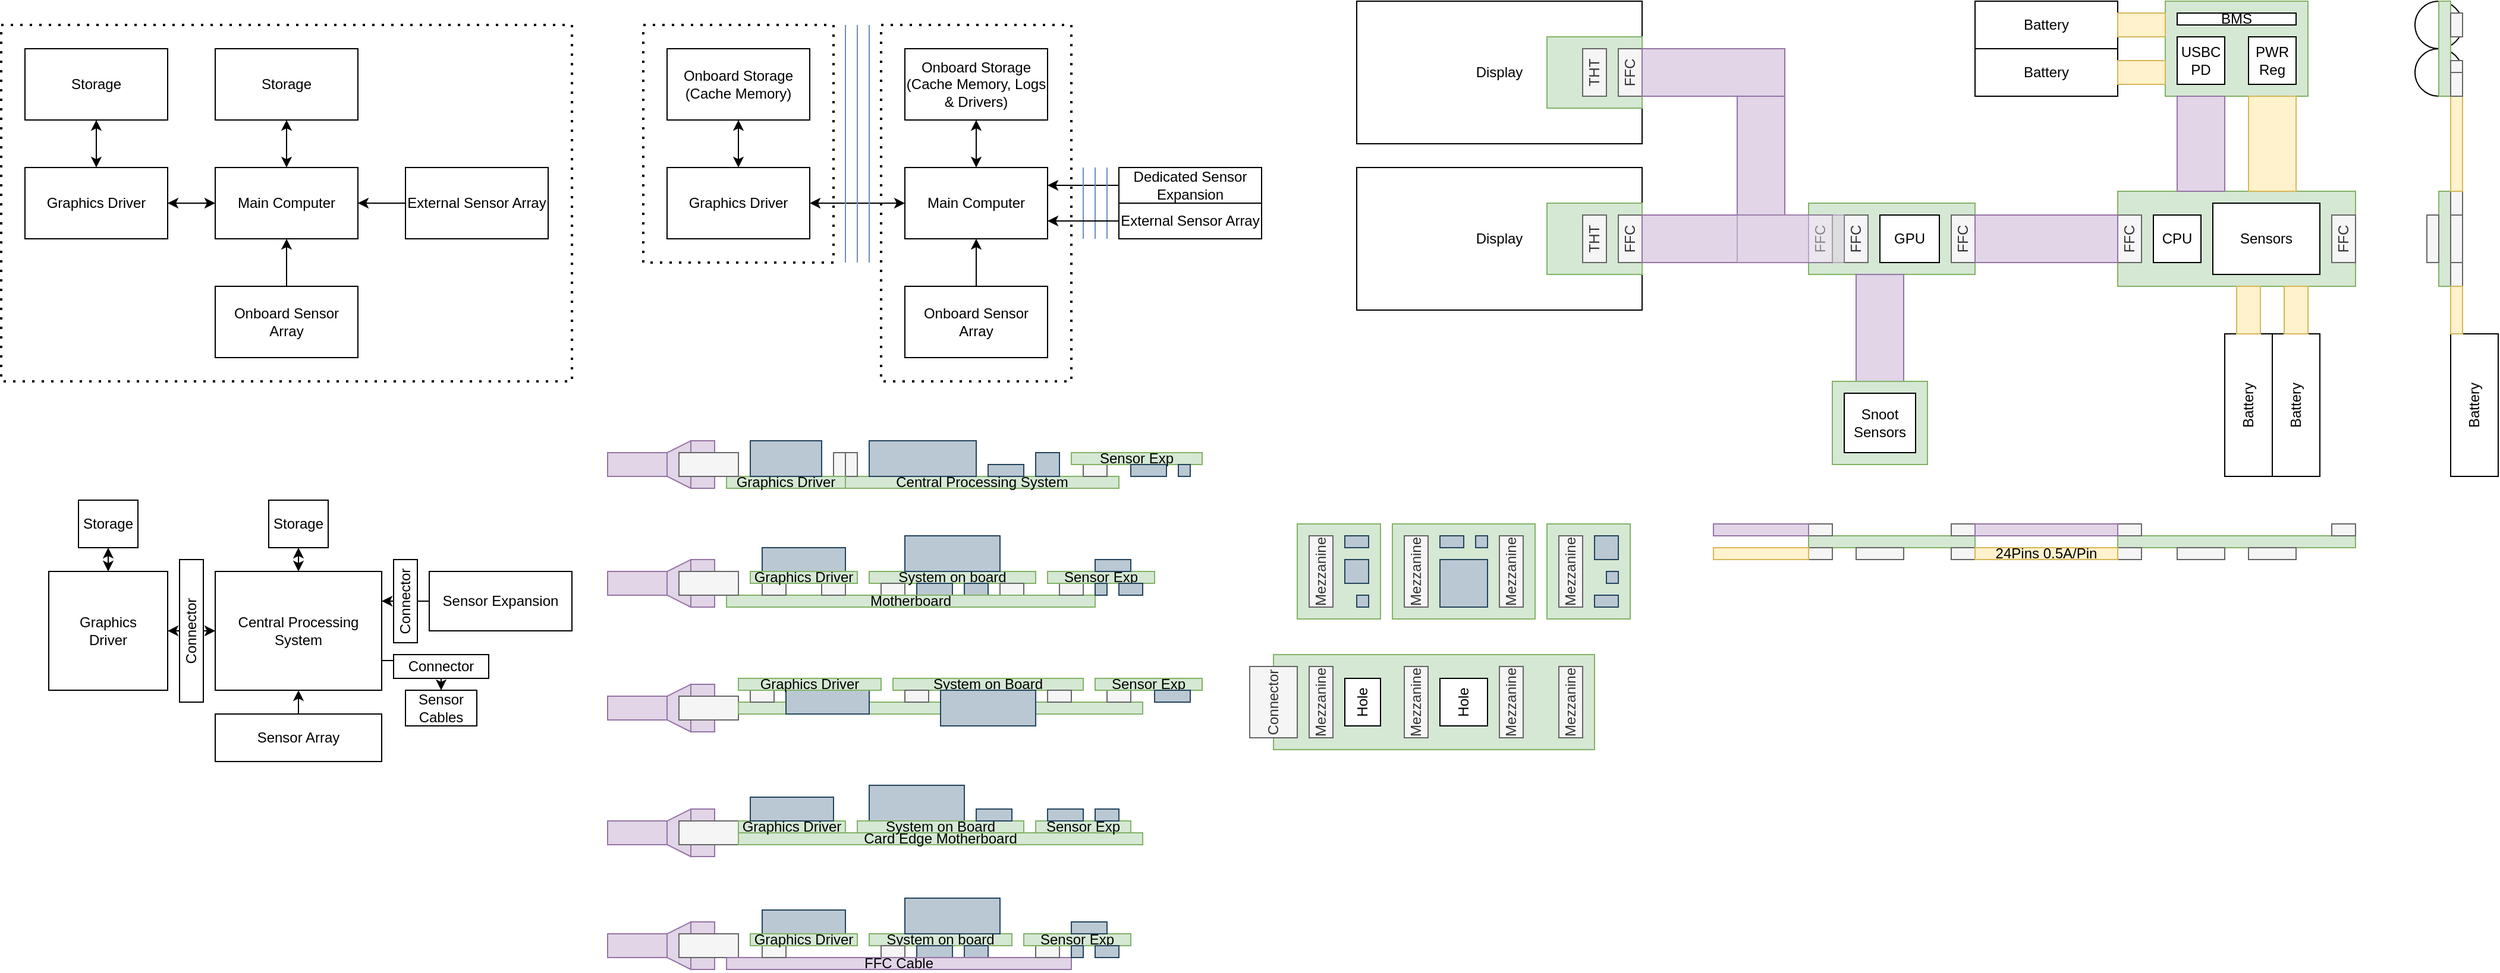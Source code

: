 <mxfile version="24.7.8">
  <diagram name="Page-1" id="peF3032nK81mga2ywofo">
    <mxGraphModel dx="1254" dy="783" grid="1" gridSize="10" guides="1" tooltips="1" connect="1" arrows="1" fold="1" page="1" pageScale="1" pageWidth="1200" pageHeight="1000" math="0" shadow="0">
      <root>
        <mxCell id="0" />
        <mxCell id="1" parent="0" />
        <mxCell id="B1PylD60gi5SQcrSY9pV-52" value="" style="ellipse;whiteSpace=wrap;html=1;aspect=fixed;" vertex="1" parent="1">
          <mxGeometry x="2090" y="80" width="40" height="40" as="geometry" />
        </mxCell>
        <mxCell id="B1PylD60gi5SQcrSY9pV-51" value="" style="ellipse;whiteSpace=wrap;html=1;aspect=fixed;" vertex="1" parent="1">
          <mxGeometry x="2090" y="40" width="40" height="40" as="geometry" />
        </mxCell>
        <mxCell id="nUnHW9gG6CmcvnGGHyd_-79" value="" style="rounded=0;whiteSpace=wrap;html=1;fillColor=#e1d5e7;strokeColor=#9673a6;" parent="1" vertex="1">
          <mxGeometry x="640" y="410" width="20" height="40" as="geometry" />
        </mxCell>
        <mxCell id="nUnHW9gG6CmcvnGGHyd_-6" style="edgeStyle=orthogonalEdgeStyle;rounded=0;orthogonalLoop=1;jettySize=auto;html=1;exitX=0;exitY=0.5;exitDx=0;exitDy=0;entryX=1;entryY=0.5;entryDx=0;entryDy=0;startArrow=classic;startFill=1;" parent="1" source="nUnHW9gG6CmcvnGGHyd_-1" target="nUnHW9gG6CmcvnGGHyd_-2" edge="1">
          <mxGeometry relative="1" as="geometry" />
        </mxCell>
        <mxCell id="nUnHW9gG6CmcvnGGHyd_-7" style="edgeStyle=orthogonalEdgeStyle;rounded=0;orthogonalLoop=1;jettySize=auto;html=1;exitX=0.5;exitY=0;exitDx=0;exitDy=0;entryX=0.5;entryY=1;entryDx=0;entryDy=0;startArrow=classic;startFill=1;" parent="1" source="nUnHW9gG6CmcvnGGHyd_-1" target="nUnHW9gG6CmcvnGGHyd_-5" edge="1">
          <mxGeometry relative="1" as="geometry" />
        </mxCell>
        <mxCell id="nUnHW9gG6CmcvnGGHyd_-1" value="Main Computer" style="rounded=0;whiteSpace=wrap;html=1;" parent="1" vertex="1">
          <mxGeometry x="240" y="180" width="120" height="60" as="geometry" />
        </mxCell>
        <mxCell id="nUnHW9gG6CmcvnGGHyd_-12" style="edgeStyle=orthogonalEdgeStyle;rounded=0;orthogonalLoop=1;jettySize=auto;html=1;exitX=0.5;exitY=0;exitDx=0;exitDy=0;entryX=0.5;entryY=1;entryDx=0;entryDy=0;startArrow=classic;startFill=1;" parent="1" source="nUnHW9gG6CmcvnGGHyd_-2" target="nUnHW9gG6CmcvnGGHyd_-11" edge="1">
          <mxGeometry relative="1" as="geometry" />
        </mxCell>
        <mxCell id="nUnHW9gG6CmcvnGGHyd_-2" value="Graphics Driver" style="rounded=0;whiteSpace=wrap;html=1;" parent="1" vertex="1">
          <mxGeometry x="80" y="180" width="120" height="60" as="geometry" />
        </mxCell>
        <mxCell id="nUnHW9gG6CmcvnGGHyd_-10" style="edgeStyle=orthogonalEdgeStyle;rounded=0;orthogonalLoop=1;jettySize=auto;html=1;exitX=0.5;exitY=0;exitDx=0;exitDy=0;entryX=0.5;entryY=1;entryDx=0;entryDy=0;" parent="1" source="nUnHW9gG6CmcvnGGHyd_-3" target="nUnHW9gG6CmcvnGGHyd_-1" edge="1">
          <mxGeometry relative="1" as="geometry" />
        </mxCell>
        <mxCell id="nUnHW9gG6CmcvnGGHyd_-3" value="Onboard Sensor Array" style="rounded=0;whiteSpace=wrap;html=1;" parent="1" vertex="1">
          <mxGeometry x="240" y="280" width="120" height="60" as="geometry" />
        </mxCell>
        <mxCell id="nUnHW9gG6CmcvnGGHyd_-9" style="edgeStyle=orthogonalEdgeStyle;rounded=0;orthogonalLoop=1;jettySize=auto;html=1;exitX=0;exitY=0.5;exitDx=0;exitDy=0;entryX=1;entryY=0.5;entryDx=0;entryDy=0;" parent="1" source="nUnHW9gG6CmcvnGGHyd_-4" target="nUnHW9gG6CmcvnGGHyd_-1" edge="1">
          <mxGeometry relative="1" as="geometry" />
        </mxCell>
        <mxCell id="nUnHW9gG6CmcvnGGHyd_-4" value="External Sensor Array" style="rounded=0;whiteSpace=wrap;html=1;" parent="1" vertex="1">
          <mxGeometry x="400" y="180" width="120" height="60" as="geometry" />
        </mxCell>
        <mxCell id="nUnHW9gG6CmcvnGGHyd_-5" value="Storage" style="rounded=0;whiteSpace=wrap;html=1;" parent="1" vertex="1">
          <mxGeometry x="240" y="80" width="120" height="60" as="geometry" />
        </mxCell>
        <mxCell id="nUnHW9gG6CmcvnGGHyd_-11" value="Storage" style="rounded=0;whiteSpace=wrap;html=1;" parent="1" vertex="1">
          <mxGeometry x="80" y="80" width="120" height="60" as="geometry" />
        </mxCell>
        <mxCell id="nUnHW9gG6CmcvnGGHyd_-14" value="" style="endArrow=none;dashed=1;html=1;dashPattern=1 3;strokeWidth=2;rounded=0;" parent="1" edge="1">
          <mxGeometry width="50" height="50" relative="1" as="geometry">
            <mxPoint x="60" y="60" as="sourcePoint" />
            <mxPoint x="60" y="60" as="targetPoint" />
            <Array as="points">
              <mxPoint x="540" y="60" />
              <mxPoint x="540" y="360" />
              <mxPoint x="60" y="360" />
            </Array>
          </mxGeometry>
        </mxCell>
        <mxCell id="nUnHW9gG6CmcvnGGHyd_-15" style="edgeStyle=orthogonalEdgeStyle;rounded=0;orthogonalLoop=1;jettySize=auto;html=1;exitX=0;exitY=0.5;exitDx=0;exitDy=0;entryX=1;entryY=0.5;entryDx=0;entryDy=0;startArrow=classic;startFill=1;" parent="1" source="nUnHW9gG6CmcvnGGHyd_-17" target="nUnHW9gG6CmcvnGGHyd_-19" edge="1">
          <mxGeometry relative="1" as="geometry" />
        </mxCell>
        <mxCell id="nUnHW9gG6CmcvnGGHyd_-16" style="edgeStyle=orthogonalEdgeStyle;rounded=0;orthogonalLoop=1;jettySize=auto;html=1;exitX=0.5;exitY=0;exitDx=0;exitDy=0;entryX=0.5;entryY=1;entryDx=0;entryDy=0;startArrow=classic;startFill=1;" parent="1" source="nUnHW9gG6CmcvnGGHyd_-17" target="nUnHW9gG6CmcvnGGHyd_-24" edge="1">
          <mxGeometry relative="1" as="geometry" />
        </mxCell>
        <mxCell id="nUnHW9gG6CmcvnGGHyd_-17" value="Main Computer" style="rounded=0;whiteSpace=wrap;html=1;" parent="1" vertex="1">
          <mxGeometry x="820" y="180" width="120" height="60" as="geometry" />
        </mxCell>
        <mxCell id="nUnHW9gG6CmcvnGGHyd_-18" style="edgeStyle=orthogonalEdgeStyle;rounded=0;orthogonalLoop=1;jettySize=auto;html=1;exitX=0.5;exitY=0;exitDx=0;exitDy=0;entryX=0.5;entryY=1;entryDx=0;entryDy=0;startArrow=classic;startFill=1;" parent="1" source="nUnHW9gG6CmcvnGGHyd_-19" target="nUnHW9gG6CmcvnGGHyd_-25" edge="1">
          <mxGeometry relative="1" as="geometry" />
        </mxCell>
        <mxCell id="nUnHW9gG6CmcvnGGHyd_-19" value="Graphics Driver" style="rounded=0;whiteSpace=wrap;html=1;" parent="1" vertex="1">
          <mxGeometry x="620" y="180" width="120" height="60" as="geometry" />
        </mxCell>
        <mxCell id="nUnHW9gG6CmcvnGGHyd_-20" style="edgeStyle=orthogonalEdgeStyle;rounded=0;orthogonalLoop=1;jettySize=auto;html=1;exitX=0.5;exitY=0;exitDx=0;exitDy=0;entryX=0.5;entryY=1;entryDx=0;entryDy=0;" parent="1" source="nUnHW9gG6CmcvnGGHyd_-21" target="nUnHW9gG6CmcvnGGHyd_-17" edge="1">
          <mxGeometry relative="1" as="geometry" />
        </mxCell>
        <mxCell id="nUnHW9gG6CmcvnGGHyd_-21" value="Onboard Sensor Array" style="rounded=0;whiteSpace=wrap;html=1;" parent="1" vertex="1">
          <mxGeometry x="820" y="280" width="120" height="60" as="geometry" />
        </mxCell>
        <mxCell id="nUnHW9gG6CmcvnGGHyd_-22" style="edgeStyle=orthogonalEdgeStyle;rounded=0;orthogonalLoop=1;jettySize=auto;html=1;exitX=0;exitY=0.5;exitDx=0;exitDy=0;entryX=1;entryY=0.25;entryDx=0;entryDy=0;" parent="1" source="nUnHW9gG6CmcvnGGHyd_-23" target="nUnHW9gG6CmcvnGGHyd_-17" edge="1">
          <mxGeometry relative="1" as="geometry" />
        </mxCell>
        <mxCell id="nUnHW9gG6CmcvnGGHyd_-23" value="Dedicated Sensor Expansion" style="rounded=0;whiteSpace=wrap;html=1;" parent="1" vertex="1">
          <mxGeometry x="1000" y="180" width="120" height="30" as="geometry" />
        </mxCell>
        <mxCell id="nUnHW9gG6CmcvnGGHyd_-24" value="Onboard Storage&lt;div&gt;(Cache Memory, Logs &amp;amp; Drivers)&lt;/div&gt;" style="rounded=0;whiteSpace=wrap;html=1;" parent="1" vertex="1">
          <mxGeometry x="820" y="80" width="120" height="60" as="geometry" />
        </mxCell>
        <mxCell id="nUnHW9gG6CmcvnGGHyd_-25" value="Onboard Storage&lt;div&gt;(Cache Memory)&lt;/div&gt;" style="rounded=0;whiteSpace=wrap;html=1;" parent="1" vertex="1">
          <mxGeometry x="620" y="80" width="120" height="60" as="geometry" />
        </mxCell>
        <mxCell id="nUnHW9gG6CmcvnGGHyd_-27" value="" style="endArrow=none;dashed=1;html=1;dashPattern=1 3;strokeWidth=2;rounded=0;" parent="1" edge="1">
          <mxGeometry width="50" height="50" relative="1" as="geometry">
            <mxPoint x="600" y="60" as="sourcePoint" />
            <mxPoint x="600" y="60" as="targetPoint" />
            <Array as="points">
              <mxPoint x="760" y="60" />
              <mxPoint x="760" y="260" />
              <mxPoint x="600" y="260" />
            </Array>
          </mxGeometry>
        </mxCell>
        <mxCell id="nUnHW9gG6CmcvnGGHyd_-28" value="" style="endArrow=none;dashed=1;html=1;dashPattern=1 3;strokeWidth=2;rounded=0;" parent="1" edge="1">
          <mxGeometry width="50" height="50" relative="1" as="geometry">
            <mxPoint x="800" y="60" as="sourcePoint" />
            <mxPoint x="800" y="60" as="targetPoint" />
            <Array as="points">
              <mxPoint x="960" y="60" />
              <mxPoint x="960" y="360" />
              <mxPoint x="800" y="360" />
            </Array>
          </mxGeometry>
        </mxCell>
        <mxCell id="nUnHW9gG6CmcvnGGHyd_-30" value="" style="endArrow=none;html=1;rounded=0;fillColor=#dae8fc;strokeColor=#6c8ebf;" parent="1" edge="1">
          <mxGeometry width="50" height="50" relative="1" as="geometry">
            <mxPoint x="770" y="260" as="sourcePoint" />
            <mxPoint x="770" y="60" as="targetPoint" />
          </mxGeometry>
        </mxCell>
        <mxCell id="nUnHW9gG6CmcvnGGHyd_-31" value="" style="endArrow=none;html=1;rounded=0;fillColor=#dae8fc;strokeColor=#6c8ebf;" parent="1" edge="1">
          <mxGeometry width="50" height="50" relative="1" as="geometry">
            <mxPoint x="790" y="260" as="sourcePoint" />
            <mxPoint x="790" y="60" as="targetPoint" />
          </mxGeometry>
        </mxCell>
        <mxCell id="nUnHW9gG6CmcvnGGHyd_-32" value="" style="endArrow=none;html=1;rounded=0;fillColor=#dae8fc;strokeColor=#6c8ebf;" parent="1" edge="1">
          <mxGeometry width="50" height="50" relative="1" as="geometry">
            <mxPoint x="780" y="260" as="sourcePoint" />
            <mxPoint x="780" y="60" as="targetPoint" />
          </mxGeometry>
        </mxCell>
        <mxCell id="nUnHW9gG6CmcvnGGHyd_-34" value="" style="endArrow=none;html=1;rounded=0;fillColor=#dae8fc;strokeColor=#6c8ebf;" parent="1" edge="1">
          <mxGeometry width="50" height="50" relative="1" as="geometry">
            <mxPoint x="970" y="240" as="sourcePoint" />
            <mxPoint x="970" y="180" as="targetPoint" />
          </mxGeometry>
        </mxCell>
        <mxCell id="nUnHW9gG6CmcvnGGHyd_-35" value="" style="endArrow=none;html=1;rounded=0;fillColor=#dae8fc;strokeColor=#6c8ebf;" parent="1" edge="1">
          <mxGeometry width="50" height="50" relative="1" as="geometry">
            <mxPoint x="990" y="240" as="sourcePoint" />
            <mxPoint x="990" y="180" as="targetPoint" />
          </mxGeometry>
        </mxCell>
        <mxCell id="nUnHW9gG6CmcvnGGHyd_-36" value="" style="endArrow=none;html=1;rounded=0;fillColor=#dae8fc;strokeColor=#6c8ebf;" parent="1" edge="1">
          <mxGeometry width="50" height="50" relative="1" as="geometry">
            <mxPoint x="980" y="240" as="sourcePoint" />
            <mxPoint x="980" y="180" as="targetPoint" />
          </mxGeometry>
        </mxCell>
        <mxCell id="nUnHW9gG6CmcvnGGHyd_-41" style="edgeStyle=orthogonalEdgeStyle;rounded=0;orthogonalLoop=1;jettySize=auto;html=1;exitX=0;exitY=0.5;exitDx=0;exitDy=0;entryX=1;entryY=0.75;entryDx=0;entryDy=0;" parent="1" source="nUnHW9gG6CmcvnGGHyd_-40" target="nUnHW9gG6CmcvnGGHyd_-17" edge="1">
          <mxGeometry relative="1" as="geometry" />
        </mxCell>
        <mxCell id="nUnHW9gG6CmcvnGGHyd_-40" value="External Sensor Array" style="rounded=0;whiteSpace=wrap;html=1;" parent="1" vertex="1">
          <mxGeometry x="1000" y="210" width="120" height="30" as="geometry" />
        </mxCell>
        <mxCell id="nUnHW9gG6CmcvnGGHyd_-44" style="edgeStyle=orthogonalEdgeStyle;rounded=0;orthogonalLoop=1;jettySize=auto;html=1;exitX=0;exitY=0.5;exitDx=0;exitDy=0;entryX=1;entryY=0.5;entryDx=0;entryDy=0;startArrow=classic;startFill=1;" parent="1" source="nUnHW9gG6CmcvnGGHyd_-42" target="nUnHW9gG6CmcvnGGHyd_-43" edge="1">
          <mxGeometry relative="1" as="geometry" />
        </mxCell>
        <mxCell id="nUnHW9gG6CmcvnGGHyd_-48" style="edgeStyle=orthogonalEdgeStyle;rounded=0;orthogonalLoop=1;jettySize=auto;html=1;exitX=0.5;exitY=0;exitDx=0;exitDy=0;entryX=0.5;entryY=1;entryDx=0;entryDy=0;startArrow=classic;startFill=1;" parent="1" source="nUnHW9gG6CmcvnGGHyd_-42" target="nUnHW9gG6CmcvnGGHyd_-46" edge="1">
          <mxGeometry relative="1" as="geometry" />
        </mxCell>
        <mxCell id="nUnHW9gG6CmcvnGGHyd_-59" style="edgeStyle=orthogonalEdgeStyle;rounded=0;orthogonalLoop=1;jettySize=auto;html=1;exitX=1;exitY=0.75;exitDx=0;exitDy=0;entryX=0.5;entryY=0;entryDx=0;entryDy=0;" parent="1" source="nUnHW9gG6CmcvnGGHyd_-42" target="nUnHW9gG6CmcvnGGHyd_-60" edge="1">
          <mxGeometry relative="1" as="geometry">
            <mxPoint x="540" y="610" as="targetPoint" />
          </mxGeometry>
        </mxCell>
        <mxCell id="nUnHW9gG6CmcvnGGHyd_-42" value="Central Processing&lt;div&gt;System&lt;/div&gt;" style="rounded=0;whiteSpace=wrap;html=1;" parent="1" vertex="1">
          <mxGeometry x="240" y="520" width="140" height="100" as="geometry" />
        </mxCell>
        <mxCell id="nUnHW9gG6CmcvnGGHyd_-47" style="edgeStyle=orthogonalEdgeStyle;rounded=0;orthogonalLoop=1;jettySize=auto;html=1;exitX=0.5;exitY=0;exitDx=0;exitDy=0;entryX=0.5;entryY=1;entryDx=0;entryDy=0;startArrow=classic;startFill=1;" parent="1" source="nUnHW9gG6CmcvnGGHyd_-43" target="nUnHW9gG6CmcvnGGHyd_-45" edge="1">
          <mxGeometry relative="1" as="geometry" />
        </mxCell>
        <mxCell id="nUnHW9gG6CmcvnGGHyd_-43" value="Graphics&lt;div&gt;Driver&lt;/div&gt;" style="rounded=0;whiteSpace=wrap;html=1;" parent="1" vertex="1">
          <mxGeometry x="100" y="520" width="100" height="100" as="geometry" />
        </mxCell>
        <mxCell id="nUnHW9gG6CmcvnGGHyd_-45" value="Storage" style="rounded=0;whiteSpace=wrap;html=1;" parent="1" vertex="1">
          <mxGeometry x="125" y="460" width="50" height="40" as="geometry" />
        </mxCell>
        <mxCell id="nUnHW9gG6CmcvnGGHyd_-46" value="Storage" style="rounded=0;whiteSpace=wrap;html=1;" parent="1" vertex="1">
          <mxGeometry x="285" y="460" width="50" height="40" as="geometry" />
        </mxCell>
        <mxCell id="nUnHW9gG6CmcvnGGHyd_-52" style="edgeStyle=orthogonalEdgeStyle;rounded=0;orthogonalLoop=1;jettySize=auto;html=1;exitX=0.5;exitY=0;exitDx=0;exitDy=0;entryX=0.5;entryY=1;entryDx=0;entryDy=0;" parent="1" source="nUnHW9gG6CmcvnGGHyd_-49" target="nUnHW9gG6CmcvnGGHyd_-42" edge="1">
          <mxGeometry relative="1" as="geometry" />
        </mxCell>
        <mxCell id="nUnHW9gG6CmcvnGGHyd_-49" value="Sensor Array" style="rounded=0;whiteSpace=wrap;html=1;" parent="1" vertex="1">
          <mxGeometry x="240" y="640" width="140" height="40" as="geometry" />
        </mxCell>
        <mxCell id="nUnHW9gG6CmcvnGGHyd_-53" value="Connector" style="rounded=0;whiteSpace=wrap;html=1;horizontal=0;" parent="1" vertex="1">
          <mxGeometry x="210" y="510" width="20" height="120" as="geometry" />
        </mxCell>
        <mxCell id="nUnHW9gG6CmcvnGGHyd_-56" style="edgeStyle=orthogonalEdgeStyle;rounded=0;orthogonalLoop=1;jettySize=auto;html=1;exitX=0;exitY=0.5;exitDx=0;exitDy=0;entryX=1;entryY=0.25;entryDx=0;entryDy=0;" parent="1" source="nUnHW9gG6CmcvnGGHyd_-55" target="nUnHW9gG6CmcvnGGHyd_-42" edge="1">
          <mxGeometry relative="1" as="geometry" />
        </mxCell>
        <mxCell id="nUnHW9gG6CmcvnGGHyd_-55" value="Sensor Expansion" style="rounded=0;whiteSpace=wrap;html=1;" parent="1" vertex="1">
          <mxGeometry x="420" y="520" width="120" height="50" as="geometry" />
        </mxCell>
        <mxCell id="nUnHW9gG6CmcvnGGHyd_-54" value="Connector" style="rounded=0;whiteSpace=wrap;html=1;horizontal=0;" parent="1" vertex="1">
          <mxGeometry x="390" y="510" width="20" height="70" as="geometry" />
        </mxCell>
        <mxCell id="nUnHW9gG6CmcvnGGHyd_-58" value="Connector" style="rounded=0;whiteSpace=wrap;html=1;" parent="1" vertex="1">
          <mxGeometry x="390" y="590" width="80" height="20" as="geometry" />
        </mxCell>
        <mxCell id="nUnHW9gG6CmcvnGGHyd_-60" value="Sensor&lt;div&gt;Cables&lt;/div&gt;" style="rounded=0;whiteSpace=wrap;html=1;" parent="1" vertex="1">
          <mxGeometry x="400" y="620" width="60" height="30" as="geometry" />
        </mxCell>
        <mxCell id="nUnHW9gG6CmcvnGGHyd_-63" value="Central Processing System" style="rounded=0;whiteSpace=wrap;html=1;fillColor=#d5e8d4;strokeColor=#82b366;" parent="1" vertex="1">
          <mxGeometry x="770" y="440" width="230" height="10" as="geometry" />
        </mxCell>
        <mxCell id="nUnHW9gG6CmcvnGGHyd_-64" value="" style="rounded=0;whiteSpace=wrap;html=1;fillColor=#bac8d3;strokeColor=#23445d;" parent="1" vertex="1">
          <mxGeometry x="790" y="410" width="90" height="30" as="geometry" />
        </mxCell>
        <mxCell id="nUnHW9gG6CmcvnGGHyd_-68" value="" style="rounded=0;whiteSpace=wrap;html=1;fillColor=#f5f5f5;fontColor=#333333;strokeColor=#666666;" parent="1" vertex="1">
          <mxGeometry x="770" y="420" width="10" height="20" as="geometry" />
        </mxCell>
        <mxCell id="nUnHW9gG6CmcvnGGHyd_-69" value="" style="rounded=0;whiteSpace=wrap;html=1;fillColor=#f5f5f5;fontColor=#333333;strokeColor=#666666;" parent="1" vertex="1">
          <mxGeometry x="970" y="430" width="20" height="10" as="geometry" />
        </mxCell>
        <mxCell id="nUnHW9gG6CmcvnGGHyd_-70" value="Sensor Exp" style="rounded=0;whiteSpace=wrap;html=1;fillColor=#d5e8d4;strokeColor=#82b366;" parent="1" vertex="1">
          <mxGeometry x="960" y="420" width="110" height="10" as="geometry" />
        </mxCell>
        <mxCell id="nUnHW9gG6CmcvnGGHyd_-71" value="" style="rounded=0;whiteSpace=wrap;html=1;fillColor=#bac8d3;strokeColor=#23445d;" parent="1" vertex="1">
          <mxGeometry x="1010" y="430" width="30" height="10" as="geometry" />
        </mxCell>
        <mxCell id="nUnHW9gG6CmcvnGGHyd_-72" value="" style="rounded=0;whiteSpace=wrap;html=1;fillColor=#bac8d3;strokeColor=#23445d;" parent="1" vertex="1">
          <mxGeometry x="1050" y="430" width="10" height="10" as="geometry" />
        </mxCell>
        <mxCell id="nUnHW9gG6CmcvnGGHyd_-73" value="" style="rounded=0;whiteSpace=wrap;html=1;fillColor=#bac8d3;strokeColor=#23445d;" parent="1" vertex="1">
          <mxGeometry x="890" y="430" width="30" height="10" as="geometry" />
        </mxCell>
        <mxCell id="nUnHW9gG6CmcvnGGHyd_-74" value="" style="rounded=0;whiteSpace=wrap;html=1;fillColor=#bac8d3;strokeColor=#23445d;" parent="1" vertex="1">
          <mxGeometry x="930" y="420" width="20" height="20" as="geometry" />
        </mxCell>
        <mxCell id="nUnHW9gG6CmcvnGGHyd_-75" value="" style="rounded=0;whiteSpace=wrap;html=1;fillColor=#f5f5f5;fontColor=#333333;strokeColor=#666666;" parent="1" vertex="1">
          <mxGeometry x="760" y="420" width="10" height="20" as="geometry" />
        </mxCell>
        <mxCell id="nUnHW9gG6CmcvnGGHyd_-76" value="Graphics Driver" style="rounded=0;whiteSpace=wrap;html=1;fillColor=#d5e8d4;strokeColor=#82b366;" parent="1" vertex="1">
          <mxGeometry x="670" y="440" width="100" height="10" as="geometry" />
        </mxCell>
        <mxCell id="nUnHW9gG6CmcvnGGHyd_-77" value="" style="rounded=0;whiteSpace=wrap;html=1;fillColor=#bac8d3;strokeColor=#23445d;" parent="1" vertex="1">
          <mxGeometry x="690" y="410" width="60" height="30" as="geometry" />
        </mxCell>
        <mxCell id="nUnHW9gG6CmcvnGGHyd_-80" value="" style="shape=trapezoid;perimeter=trapezoidPerimeter;whiteSpace=wrap;html=1;fixedSize=1;direction=north;size=10;fillColor=#e1d5e7;strokeColor=#9673a6;" parent="1" vertex="1">
          <mxGeometry x="620" y="410" width="20" height="40" as="geometry" />
        </mxCell>
        <mxCell id="nUnHW9gG6CmcvnGGHyd_-78" value="" style="rounded=0;whiteSpace=wrap;html=1;fillColor=#f5f5f5;fontColor=#333333;strokeColor=#666666;" parent="1" vertex="1">
          <mxGeometry x="630" y="420" width="50" height="20" as="geometry" />
        </mxCell>
        <mxCell id="nUnHW9gG6CmcvnGGHyd_-82" value="" style="rounded=0;whiteSpace=wrap;html=1;fillColor=#e1d5e7;strokeColor=#9673a6;" parent="1" vertex="1">
          <mxGeometry x="570" y="420" width="50" height="20" as="geometry" />
        </mxCell>
        <mxCell id="nUnHW9gG6CmcvnGGHyd_-83" value="System on board" style="rounded=0;whiteSpace=wrap;html=1;fillColor=#d5e8d4;strokeColor=#82b366;" parent="1" vertex="1">
          <mxGeometry x="790" y="520" width="140" height="10" as="geometry" />
        </mxCell>
        <mxCell id="nUnHW9gG6CmcvnGGHyd_-86" value="" style="rounded=0;whiteSpace=wrap;html=1;fillColor=#f5f5f5;fontColor=#333333;strokeColor=#666666;" parent="1" vertex="1">
          <mxGeometry x="800" y="530" width="20" height="10" as="geometry" />
        </mxCell>
        <mxCell id="nUnHW9gG6CmcvnGGHyd_-87" value="" style="rounded=0;whiteSpace=wrap;html=1;fillColor=#f5f5f5;fontColor=#333333;strokeColor=#666666;" parent="1" vertex="1">
          <mxGeometry x="900" y="530" width="20" height="10" as="geometry" />
        </mxCell>
        <mxCell id="nUnHW9gG6CmcvnGGHyd_-89" value="" style="rounded=0;whiteSpace=wrap;html=1;fillColor=#bac8d3;strokeColor=#23445d;" parent="1" vertex="1">
          <mxGeometry x="830" y="530" width="30" height="10" as="geometry" />
        </mxCell>
        <mxCell id="nUnHW9gG6CmcvnGGHyd_-90" value="" style="rounded=0;whiteSpace=wrap;html=1;fillColor=#bac8d3;strokeColor=#23445d;" parent="1" vertex="1">
          <mxGeometry x="870" y="530" width="20" height="10" as="geometry" />
        </mxCell>
        <mxCell id="nUnHW9gG6CmcvnGGHyd_-91" value="Motherboard" style="rounded=0;whiteSpace=wrap;html=1;fillColor=#d5e8d4;strokeColor=#82b366;" parent="1" vertex="1">
          <mxGeometry x="670" y="540" width="310" height="10" as="geometry" />
        </mxCell>
        <mxCell id="nUnHW9gG6CmcvnGGHyd_-92" value="" style="rounded=0;whiteSpace=wrap;html=1;fillColor=#f5f5f5;fontColor=#333333;strokeColor=#666666;" parent="1" vertex="1">
          <mxGeometry x="950" y="530" width="20" height="10" as="geometry" />
        </mxCell>
        <mxCell id="nUnHW9gG6CmcvnGGHyd_-93" value="Sensor Exp" style="rounded=0;whiteSpace=wrap;html=1;fillColor=#d5e8d4;strokeColor=#82b366;" parent="1" vertex="1">
          <mxGeometry x="940" y="520" width="90" height="10" as="geometry" />
        </mxCell>
        <mxCell id="nUnHW9gG6CmcvnGGHyd_-94" value="" style="rounded=0;whiteSpace=wrap;html=1;fillColor=#bac8d3;strokeColor=#23445d;" parent="1" vertex="1">
          <mxGeometry x="1000" y="530" width="20" height="10" as="geometry" />
        </mxCell>
        <mxCell id="nUnHW9gG6CmcvnGGHyd_-95" value="" style="rounded=0;whiteSpace=wrap;html=1;fillColor=#bac8d3;strokeColor=#23445d;" parent="1" vertex="1">
          <mxGeometry x="980" y="510" width="30" height="10" as="geometry" />
        </mxCell>
        <mxCell id="nUnHW9gG6CmcvnGGHyd_-97" value="" style="rounded=0;whiteSpace=wrap;html=1;fillColor=#bac8d3;strokeColor=#23445d;" parent="1" vertex="1">
          <mxGeometry x="980" y="530" width="10" height="10" as="geometry" />
        </mxCell>
        <mxCell id="nUnHW9gG6CmcvnGGHyd_-98" value="" style="rounded=0;whiteSpace=wrap;html=1;fillColor=#e1d5e7;strokeColor=#9673a6;" parent="1" vertex="1">
          <mxGeometry x="640" y="510" width="20" height="40" as="geometry" />
        </mxCell>
        <mxCell id="nUnHW9gG6CmcvnGGHyd_-99" value="" style="shape=trapezoid;perimeter=trapezoidPerimeter;whiteSpace=wrap;html=1;fixedSize=1;direction=north;size=10;fillColor=#e1d5e7;strokeColor=#9673a6;" parent="1" vertex="1">
          <mxGeometry x="620" y="510" width="20" height="40" as="geometry" />
        </mxCell>
        <mxCell id="nUnHW9gG6CmcvnGGHyd_-100" value="" style="rounded=0;whiteSpace=wrap;html=1;fillColor=#f5f5f5;fontColor=#333333;strokeColor=#666666;" parent="1" vertex="1">
          <mxGeometry x="630" y="520" width="50" height="20" as="geometry" />
        </mxCell>
        <mxCell id="nUnHW9gG6CmcvnGGHyd_-101" value="" style="rounded=0;whiteSpace=wrap;html=1;fillColor=#e1d5e7;strokeColor=#9673a6;" parent="1" vertex="1">
          <mxGeometry x="570" y="520" width="50" height="20" as="geometry" />
        </mxCell>
        <mxCell id="nUnHW9gG6CmcvnGGHyd_-102" value="" style="rounded=0;whiteSpace=wrap;html=1;fillColor=#bac8d3;strokeColor=#23445d;" parent="1" vertex="1">
          <mxGeometry x="700" y="500" width="70" height="20" as="geometry" />
        </mxCell>
        <mxCell id="nUnHW9gG6CmcvnGGHyd_-103" value="" style="rounded=0;whiteSpace=wrap;html=1;fillColor=#f5f5f5;fontColor=#333333;strokeColor=#666666;" parent="1" vertex="1">
          <mxGeometry x="750" y="530" width="20" height="10" as="geometry" />
        </mxCell>
        <mxCell id="nUnHW9gG6CmcvnGGHyd_-104" value="" style="rounded=0;whiteSpace=wrap;html=1;fillColor=#f5f5f5;fontColor=#333333;strokeColor=#666666;" parent="1" vertex="1">
          <mxGeometry x="700" y="530" width="20" height="10" as="geometry" />
        </mxCell>
        <mxCell id="nUnHW9gG6CmcvnGGHyd_-105" value="Graphics Driver" style="rounded=0;whiteSpace=wrap;html=1;fillColor=#d5e8d4;strokeColor=#82b366;" parent="1" vertex="1">
          <mxGeometry x="690" y="520" width="90" height="10" as="geometry" />
        </mxCell>
        <mxCell id="nUnHW9gG6CmcvnGGHyd_-106" value="" style="rounded=0;whiteSpace=wrap;html=1;fillColor=#e1d5e7;strokeColor=#9673a6;" parent="1" vertex="1">
          <mxGeometry x="640" y="615" width="20" height="40" as="geometry" />
        </mxCell>
        <mxCell id="nUnHW9gG6CmcvnGGHyd_-107" value="" style="shape=trapezoid;perimeter=trapezoidPerimeter;whiteSpace=wrap;html=1;fixedSize=1;direction=north;size=10;fillColor=#e1d5e7;strokeColor=#9673a6;" parent="1" vertex="1">
          <mxGeometry x="620" y="615" width="20" height="40" as="geometry" />
        </mxCell>
        <mxCell id="nUnHW9gG6CmcvnGGHyd_-108" value="" style="rounded=0;whiteSpace=wrap;html=1;fillColor=#f5f5f5;fontColor=#333333;strokeColor=#666666;" parent="1" vertex="1">
          <mxGeometry x="630" y="625" width="50" height="20" as="geometry" />
        </mxCell>
        <mxCell id="nUnHW9gG6CmcvnGGHyd_-109" value="" style="rounded=0;whiteSpace=wrap;html=1;fillColor=#e1d5e7;strokeColor=#9673a6;" parent="1" vertex="1">
          <mxGeometry x="570" y="625" width="50" height="20" as="geometry" />
        </mxCell>
        <mxCell id="nUnHW9gG6CmcvnGGHyd_-110" value="" style="rounded=0;whiteSpace=wrap;html=1;fillColor=#d5e8d4;strokeColor=#82b366;" parent="1" vertex="1">
          <mxGeometry x="680" y="630" width="340" height="10" as="geometry" />
        </mxCell>
        <mxCell id="nUnHW9gG6CmcvnGGHyd_-111" value="System on Board" style="rounded=0;whiteSpace=wrap;html=1;fillColor=#d5e8d4;strokeColor=#82b366;" parent="1" vertex="1">
          <mxGeometry x="810" y="610" width="160" height="10" as="geometry" />
        </mxCell>
        <mxCell id="nUnHW9gG6CmcvnGGHyd_-112" value="" style="rounded=0;whiteSpace=wrap;html=1;fillColor=#f5f5f5;fontColor=#333333;strokeColor=#666666;" parent="1" vertex="1">
          <mxGeometry x="940" y="620" width="20" height="10" as="geometry" />
        </mxCell>
        <mxCell id="nUnHW9gG6CmcvnGGHyd_-113" value="" style="rounded=0;whiteSpace=wrap;html=1;fillColor=#f5f5f5;fontColor=#333333;strokeColor=#666666;" parent="1" vertex="1">
          <mxGeometry x="820" y="620" width="20" height="10" as="geometry" />
        </mxCell>
        <mxCell id="nUnHW9gG6CmcvnGGHyd_-114" value="" style="rounded=0;whiteSpace=wrap;html=1;fillColor=#bac8d3;strokeColor=#23445d;" parent="1" vertex="1">
          <mxGeometry x="850" y="620" width="80" height="30" as="geometry" />
        </mxCell>
        <mxCell id="nUnHW9gG6CmcvnGGHyd_-118" value="" style="rounded=0;whiteSpace=wrap;html=1;fillColor=#bac8d3;strokeColor=#23445d;" parent="1" vertex="1">
          <mxGeometry x="720" y="620" width="70" height="20" as="geometry" />
        </mxCell>
        <mxCell id="nUnHW9gG6CmcvnGGHyd_-119" value="" style="rounded=0;whiteSpace=wrap;html=1;fillColor=#f5f5f5;fontColor=#333333;strokeColor=#666666;" parent="1" vertex="1">
          <mxGeometry x="690" y="620" width="20" height="10" as="geometry" />
        </mxCell>
        <mxCell id="nUnHW9gG6CmcvnGGHyd_-120" value="Graphics Driver" style="rounded=0;whiteSpace=wrap;html=1;fillColor=#d5e8d4;strokeColor=#82b366;" parent="1" vertex="1">
          <mxGeometry x="680" y="610" width="120" height="10" as="geometry" />
        </mxCell>
        <mxCell id="nUnHW9gG6CmcvnGGHyd_-122" value="" style="rounded=0;whiteSpace=wrap;html=1;fillColor=#f5f5f5;fontColor=#333333;strokeColor=#666666;" parent="1" vertex="1">
          <mxGeometry x="990" y="620" width="20" height="10" as="geometry" />
        </mxCell>
        <mxCell id="nUnHW9gG6CmcvnGGHyd_-123" value="Sensor Exp" style="rounded=0;whiteSpace=wrap;html=1;fillColor=#d5e8d4;strokeColor=#82b366;" parent="1" vertex="1">
          <mxGeometry x="980" y="610" width="90" height="10" as="geometry" />
        </mxCell>
        <mxCell id="nUnHW9gG6CmcvnGGHyd_-126" value="" style="rounded=0;whiteSpace=wrap;html=1;fillColor=#bac8d3;strokeColor=#23445d;" parent="1" vertex="1">
          <mxGeometry x="1030" y="620" width="30" height="10" as="geometry" />
        </mxCell>
        <mxCell id="nUnHW9gG6CmcvnGGHyd_-133" value="" style="rounded=0;whiteSpace=wrap;html=1;fillColor=#bac8d3;strokeColor=#23445d;" parent="1" vertex="1">
          <mxGeometry x="820" y="490" width="80" height="30" as="geometry" />
        </mxCell>
        <mxCell id="nUnHW9gG6CmcvnGGHyd_-135" value="" style="rounded=0;whiteSpace=wrap;html=1;fillColor=#d5e8d4;strokeColor=#82b366;" parent="1" vertex="1">
          <mxGeometry x="1130" y="590" width="270" height="80" as="geometry" />
        </mxCell>
        <mxCell id="nUnHW9gG6CmcvnGGHyd_-134" value="Connector" style="rounded=0;whiteSpace=wrap;html=1;horizontal=0;fillColor=#f5f5f5;fontColor=#333333;strokeColor=#666666;" parent="1" vertex="1">
          <mxGeometry x="1110" y="600" width="40" height="60" as="geometry" />
        </mxCell>
        <mxCell id="nUnHW9gG6CmcvnGGHyd_-136" value="Mezzanine" style="rounded=0;whiteSpace=wrap;html=1;horizontal=0;fillColor=#f5f5f5;fontColor=#333333;strokeColor=#666666;" parent="1" vertex="1">
          <mxGeometry x="1160" y="600" width="20" height="60" as="geometry" />
        </mxCell>
        <mxCell id="nUnHW9gG6CmcvnGGHyd_-137" value="Mezzanine" style="rounded=0;whiteSpace=wrap;html=1;horizontal=0;fillColor=#f5f5f5;fontColor=#333333;strokeColor=#666666;" parent="1" vertex="1">
          <mxGeometry x="1240" y="600" width="20" height="60" as="geometry" />
        </mxCell>
        <mxCell id="nUnHW9gG6CmcvnGGHyd_-138" value="Mezzanine" style="rounded=0;whiteSpace=wrap;html=1;horizontal=0;fillColor=#f5f5f5;fontColor=#333333;strokeColor=#666666;" parent="1" vertex="1">
          <mxGeometry x="1320" y="600" width="20" height="60" as="geometry" />
        </mxCell>
        <mxCell id="nUnHW9gG6CmcvnGGHyd_-139" value="Hole" style="rounded=0;whiteSpace=wrap;html=1;horizontal=0;" parent="1" vertex="1">
          <mxGeometry x="1190" y="610" width="30" height="40" as="geometry" />
        </mxCell>
        <mxCell id="nUnHW9gG6CmcvnGGHyd_-140" value="Hole" style="rounded=0;whiteSpace=wrap;html=1;horizontal=0;" parent="1" vertex="1">
          <mxGeometry x="1270" y="610" width="40" height="40" as="geometry" />
        </mxCell>
        <mxCell id="nUnHW9gG6CmcvnGGHyd_-141" value="" style="rounded=0;whiteSpace=wrap;html=1;fillColor=#d5e8d4;strokeColor=#82b366;" parent="1" vertex="1">
          <mxGeometry x="1150" y="480" width="70" height="80" as="geometry" />
        </mxCell>
        <mxCell id="nUnHW9gG6CmcvnGGHyd_-142" value="" style="rounded=0;whiteSpace=wrap;html=1;fillColor=#bac8d3;strokeColor=#23445d;" parent="1" vertex="1">
          <mxGeometry x="1190" y="510" width="20" height="20" as="geometry" />
        </mxCell>
        <mxCell id="nUnHW9gG6CmcvnGGHyd_-143" value="" style="rounded=0;whiteSpace=wrap;html=1;fillColor=#bac8d3;strokeColor=#23445d;" parent="1" vertex="1">
          <mxGeometry x="1190" y="490" width="20" height="10" as="geometry" />
        </mxCell>
        <mxCell id="nUnHW9gG6CmcvnGGHyd_-148" value="" style="rounded=0;whiteSpace=wrap;html=1;fillColor=#d5e8d4;strokeColor=#82b366;" parent="1" vertex="1">
          <mxGeometry x="1230" y="480" width="120" height="80" as="geometry" />
        </mxCell>
        <mxCell id="nUnHW9gG6CmcvnGGHyd_-149" value="" style="rounded=0;whiteSpace=wrap;html=1;horizontal=0;fillColor=#d5e8d4;strokeColor=#82b366;" parent="1" vertex="1">
          <mxGeometry x="1360" y="480" width="70" height="80" as="geometry" />
        </mxCell>
        <mxCell id="nUnHW9gG6CmcvnGGHyd_-150" value="" style="rounded=0;whiteSpace=wrap;html=1;fillColor=#bac8d3;strokeColor=#23445d;" parent="1" vertex="1">
          <mxGeometry x="1270" y="510" width="40" height="40" as="geometry" />
        </mxCell>
        <mxCell id="nUnHW9gG6CmcvnGGHyd_-151" value="" style="rounded=0;whiteSpace=wrap;html=1;fillColor=#bac8d3;strokeColor=#23445d;" parent="1" vertex="1">
          <mxGeometry x="1270" y="490" width="20" height="10" as="geometry" />
        </mxCell>
        <mxCell id="nUnHW9gG6CmcvnGGHyd_-152" value="Mezzanine" style="rounded=0;whiteSpace=wrap;html=1;horizontal=0;fillColor=#f5f5f5;fontColor=#333333;strokeColor=#666666;" parent="1" vertex="1">
          <mxGeometry x="1160" y="490" width="20" height="60" as="geometry" />
        </mxCell>
        <mxCell id="nUnHW9gG6CmcvnGGHyd_-153" value="" style="rounded=0;whiteSpace=wrap;html=1;fillColor=#bac8d3;strokeColor=#23445d;" parent="1" vertex="1">
          <mxGeometry x="1200" y="540" width="10" height="10" as="geometry" />
        </mxCell>
        <mxCell id="nUnHW9gG6CmcvnGGHyd_-154" value="Mezzanine" style="rounded=0;whiteSpace=wrap;html=1;horizontal=0;fillColor=#f5f5f5;fontColor=#333333;strokeColor=#666666;" parent="1" vertex="1">
          <mxGeometry x="1240" y="490" width="20" height="60" as="geometry" />
        </mxCell>
        <mxCell id="nUnHW9gG6CmcvnGGHyd_-156" value="Mezzanine" style="rounded=0;whiteSpace=wrap;html=1;horizontal=0;fillColor=#f5f5f5;fontColor=#333333;strokeColor=#666666;" parent="1" vertex="1">
          <mxGeometry x="1320" y="490" width="20" height="60" as="geometry" />
        </mxCell>
        <mxCell id="nUnHW9gG6CmcvnGGHyd_-157" value="" style="rounded=0;whiteSpace=wrap;html=1;fillColor=#bac8d3;strokeColor=#23445d;" parent="1" vertex="1">
          <mxGeometry x="1300" y="490" width="10" height="10" as="geometry" />
        </mxCell>
        <mxCell id="nUnHW9gG6CmcvnGGHyd_-158" value="Mezzanine" style="rounded=0;whiteSpace=wrap;html=1;horizontal=0;fillColor=#f5f5f5;fontColor=#333333;strokeColor=#666666;" parent="1" vertex="1">
          <mxGeometry x="1370" y="600" width="20" height="60" as="geometry" />
        </mxCell>
        <mxCell id="nUnHW9gG6CmcvnGGHyd_-159" value="Mezzanine" style="rounded=0;whiteSpace=wrap;html=1;horizontal=0;fillColor=#f5f5f5;fontColor=#333333;strokeColor=#666666;" parent="1" vertex="1">
          <mxGeometry x="1370" y="490" width="20" height="60" as="geometry" />
        </mxCell>
        <mxCell id="nUnHW9gG6CmcvnGGHyd_-160" value="" style="rounded=0;whiteSpace=wrap;html=1;horizontal=0;fillColor=#bac8d3;strokeColor=#23445d;" parent="1" vertex="1">
          <mxGeometry x="1400" y="490" width="20" height="20" as="geometry" />
        </mxCell>
        <mxCell id="nUnHW9gG6CmcvnGGHyd_-161" value="" style="rounded=0;whiteSpace=wrap;html=1;fillColor=#bac8d3;strokeColor=#23445d;" parent="1" vertex="1">
          <mxGeometry x="1410" y="520" width="10" height="10" as="geometry" />
        </mxCell>
        <mxCell id="nUnHW9gG6CmcvnGGHyd_-162" value="" style="rounded=0;whiteSpace=wrap;html=1;fillColor=#bac8d3;strokeColor=#23445d;" parent="1" vertex="1">
          <mxGeometry x="1400" y="540" width="20" height="10" as="geometry" />
        </mxCell>
        <mxCell id="nUnHW9gG6CmcvnGGHyd_-163" value="" style="rounded=0;whiteSpace=wrap;html=1;fillColor=#e1d5e7;strokeColor=#9673a6;" parent="1" vertex="1">
          <mxGeometry x="640" y="720" width="20" height="40" as="geometry" />
        </mxCell>
        <mxCell id="nUnHW9gG6CmcvnGGHyd_-164" value="" style="shape=trapezoid;perimeter=trapezoidPerimeter;whiteSpace=wrap;html=1;fixedSize=1;direction=north;size=10;fillColor=#e1d5e7;strokeColor=#9673a6;" parent="1" vertex="1">
          <mxGeometry x="620" y="720" width="20" height="40" as="geometry" />
        </mxCell>
        <mxCell id="nUnHW9gG6CmcvnGGHyd_-165" value="" style="rounded=0;whiteSpace=wrap;html=1;fillColor=#f5f5f5;fontColor=#333333;strokeColor=#666666;" parent="1" vertex="1">
          <mxGeometry x="630" y="730" width="50" height="20" as="geometry" />
        </mxCell>
        <mxCell id="nUnHW9gG6CmcvnGGHyd_-166" value="" style="rounded=0;whiteSpace=wrap;html=1;fillColor=#e1d5e7;strokeColor=#9673a6;" parent="1" vertex="1">
          <mxGeometry x="570" y="730" width="50" height="20" as="geometry" />
        </mxCell>
        <mxCell id="nUnHW9gG6CmcvnGGHyd_-167" value="Card Edge Motherboard" style="rounded=0;whiteSpace=wrap;html=1;fillColor=#d5e8d4;strokeColor=#82b366;" parent="1" vertex="1">
          <mxGeometry x="680" y="740" width="340" height="10" as="geometry" />
        </mxCell>
        <mxCell id="nUnHW9gG6CmcvnGGHyd_-168" value="Graphics Driver" style="rounded=0;whiteSpace=wrap;html=1;fillColor=#d5e8d4;strokeColor=#82b366;" parent="1" vertex="1">
          <mxGeometry x="680" y="730" width="90" height="10" as="geometry" />
        </mxCell>
        <mxCell id="nUnHW9gG6CmcvnGGHyd_-169" value="" style="rounded=0;whiteSpace=wrap;html=1;fillColor=#bac8d3;strokeColor=#23445d;" parent="1" vertex="1">
          <mxGeometry x="790" y="700" width="80" height="30" as="geometry" />
        </mxCell>
        <mxCell id="nUnHW9gG6CmcvnGGHyd_-170" value="System on Board" style="rounded=0;whiteSpace=wrap;html=1;fillColor=#d5e8d4;strokeColor=#82b366;" parent="1" vertex="1">
          <mxGeometry x="780" y="730" width="140" height="10" as="geometry" />
        </mxCell>
        <mxCell id="nUnHW9gG6CmcvnGGHyd_-171" value="" style="rounded=0;whiteSpace=wrap;html=1;fillColor=#bac8d3;strokeColor=#23445d;" parent="1" vertex="1">
          <mxGeometry x="880" y="720" width="30" height="10" as="geometry" />
        </mxCell>
        <mxCell id="nUnHW9gG6CmcvnGGHyd_-172" value="" style="rounded=0;whiteSpace=wrap;html=1;fillColor=#bac8d3;strokeColor=#23445d;" parent="1" vertex="1">
          <mxGeometry x="690" y="710" width="70" height="20" as="geometry" />
        </mxCell>
        <mxCell id="nUnHW9gG6CmcvnGGHyd_-173" value="Sensor Exp" style="rounded=0;whiteSpace=wrap;html=1;fillColor=#d5e8d4;strokeColor=#82b366;" parent="1" vertex="1">
          <mxGeometry x="930" y="730" width="80" height="10" as="geometry" />
        </mxCell>
        <mxCell id="nUnHW9gG6CmcvnGGHyd_-174" value="" style="rounded=0;whiteSpace=wrap;html=1;fillColor=#bac8d3;strokeColor=#23445d;" parent="1" vertex="1">
          <mxGeometry x="940" y="720" width="30" height="10" as="geometry" />
        </mxCell>
        <mxCell id="nUnHW9gG6CmcvnGGHyd_-175" value="" style="rounded=0;whiteSpace=wrap;html=1;fillColor=#bac8d3;strokeColor=#23445d;" parent="1" vertex="1">
          <mxGeometry x="980" y="720" width="20" height="10" as="geometry" />
        </mxCell>
        <mxCell id="OvddG-WRN0V-CaRC4aMF-1" value="" style="rounded=0;whiteSpace=wrap;html=1;fillColor=#e1d5e7;strokeColor=#9673a6;" parent="1" vertex="1">
          <mxGeometry x="640" y="815" width="20" height="40" as="geometry" />
        </mxCell>
        <mxCell id="OvddG-WRN0V-CaRC4aMF-2" value="" style="shape=trapezoid;perimeter=trapezoidPerimeter;whiteSpace=wrap;html=1;fixedSize=1;direction=north;size=10;fillColor=#e1d5e7;strokeColor=#9673a6;" parent="1" vertex="1">
          <mxGeometry x="620" y="815" width="20" height="40" as="geometry" />
        </mxCell>
        <mxCell id="OvddG-WRN0V-CaRC4aMF-3" value="" style="rounded=0;whiteSpace=wrap;html=1;fillColor=#f5f5f5;fontColor=#333333;strokeColor=#666666;" parent="1" vertex="1">
          <mxGeometry x="630" y="825" width="50" height="20" as="geometry" />
        </mxCell>
        <mxCell id="OvddG-WRN0V-CaRC4aMF-4" value="" style="rounded=0;whiteSpace=wrap;html=1;fillColor=#e1d5e7;strokeColor=#9673a6;" parent="1" vertex="1">
          <mxGeometry x="570" y="825" width="50" height="20" as="geometry" />
        </mxCell>
        <mxCell id="OvddG-WRN0V-CaRC4aMF-32" value="System on board" style="rounded=0;whiteSpace=wrap;html=1;fillColor=#d5e8d4;strokeColor=#82b366;" parent="1" vertex="1">
          <mxGeometry x="790" y="825" width="120" height="10" as="geometry" />
        </mxCell>
        <mxCell id="OvddG-WRN0V-CaRC4aMF-33" value="" style="rounded=0;whiteSpace=wrap;html=1;fillColor=#f5f5f5;fontColor=#333333;strokeColor=#666666;" parent="1" vertex="1">
          <mxGeometry x="800" y="835" width="20" height="10" as="geometry" />
        </mxCell>
        <mxCell id="OvddG-WRN0V-CaRC4aMF-35" value="" style="rounded=0;whiteSpace=wrap;html=1;fillColor=#bac8d3;strokeColor=#23445d;" parent="1" vertex="1">
          <mxGeometry x="830" y="835" width="30" height="10" as="geometry" />
        </mxCell>
        <mxCell id="OvddG-WRN0V-CaRC4aMF-36" value="" style="rounded=0;whiteSpace=wrap;html=1;fillColor=#bac8d3;strokeColor=#23445d;" parent="1" vertex="1">
          <mxGeometry x="870" y="835" width="20" height="10" as="geometry" />
        </mxCell>
        <mxCell id="OvddG-WRN0V-CaRC4aMF-37" value="FFC Cable" style="rounded=0;whiteSpace=wrap;html=1;fillColor=#e1d5e7;strokeColor=#9673a6;" parent="1" vertex="1">
          <mxGeometry x="670" y="845" width="290" height="10" as="geometry" />
        </mxCell>
        <mxCell id="OvddG-WRN0V-CaRC4aMF-38" value="" style="rounded=0;whiteSpace=wrap;html=1;fillColor=#f5f5f5;fontColor=#333333;strokeColor=#666666;" parent="1" vertex="1">
          <mxGeometry x="930" y="835" width="20" height="10" as="geometry" />
        </mxCell>
        <mxCell id="OvddG-WRN0V-CaRC4aMF-39" value="Sensor Exp" style="rounded=0;whiteSpace=wrap;html=1;fillColor=#d5e8d4;strokeColor=#82b366;" parent="1" vertex="1">
          <mxGeometry x="920" y="825" width="90" height="10" as="geometry" />
        </mxCell>
        <mxCell id="OvddG-WRN0V-CaRC4aMF-40" value="" style="rounded=0;whiteSpace=wrap;html=1;fillColor=#bac8d3;strokeColor=#23445d;" parent="1" vertex="1">
          <mxGeometry x="980" y="835" width="20" height="10" as="geometry" />
        </mxCell>
        <mxCell id="OvddG-WRN0V-CaRC4aMF-41" value="" style="rounded=0;whiteSpace=wrap;html=1;fillColor=#bac8d3;strokeColor=#23445d;" parent="1" vertex="1">
          <mxGeometry x="960" y="815" width="30" height="10" as="geometry" />
        </mxCell>
        <mxCell id="OvddG-WRN0V-CaRC4aMF-42" value="" style="rounded=0;whiteSpace=wrap;html=1;fillColor=#bac8d3;strokeColor=#23445d;" parent="1" vertex="1">
          <mxGeometry x="960" y="835" width="10" height="10" as="geometry" />
        </mxCell>
        <mxCell id="OvddG-WRN0V-CaRC4aMF-43" value="" style="rounded=0;whiteSpace=wrap;html=1;fillColor=#bac8d3;strokeColor=#23445d;" parent="1" vertex="1">
          <mxGeometry x="700" y="805" width="70" height="20" as="geometry" />
        </mxCell>
        <mxCell id="OvddG-WRN0V-CaRC4aMF-45" value="" style="rounded=0;whiteSpace=wrap;html=1;fillColor=#f5f5f5;fontColor=#333333;strokeColor=#666666;" parent="1" vertex="1">
          <mxGeometry x="700" y="835" width="20" height="10" as="geometry" />
        </mxCell>
        <mxCell id="OvddG-WRN0V-CaRC4aMF-46" value="Graphics Driver" style="rounded=0;whiteSpace=wrap;html=1;fillColor=#d5e8d4;strokeColor=#82b366;" parent="1" vertex="1">
          <mxGeometry x="690" y="825" width="90" height="10" as="geometry" />
        </mxCell>
        <mxCell id="OvddG-WRN0V-CaRC4aMF-47" value="" style="rounded=0;whiteSpace=wrap;html=1;fillColor=#bac8d3;strokeColor=#23445d;" parent="1" vertex="1">
          <mxGeometry x="820" y="795" width="80" height="30" as="geometry" />
        </mxCell>
        <mxCell id="B1PylD60gi5SQcrSY9pV-2" value="" style="rounded=0;whiteSpace=wrap;html=1;fillColor=#d5e8d4;strokeColor=#82b366;" vertex="1" parent="1">
          <mxGeometry x="1840" y="200" width="200" height="80" as="geometry" />
        </mxCell>
        <mxCell id="B1PylD60gi5SQcrSY9pV-3" value="" style="rounded=0;whiteSpace=wrap;html=1;fillColor=#d5e8d4;strokeColor=#82b366;" vertex="1" parent="1">
          <mxGeometry x="1580" y="210" width="140" height="60" as="geometry" />
        </mxCell>
        <mxCell id="B1PylD60gi5SQcrSY9pV-4" value="FFC" style="rounded=0;whiteSpace=wrap;html=1;horizontal=0;fillColor=#f5f5f5;fontColor=#333333;strokeColor=#666666;" vertex="1" parent="1">
          <mxGeometry x="1840" y="220" width="20" height="40" as="geometry" />
        </mxCell>
        <mxCell id="B1PylD60gi5SQcrSY9pV-5" value="FFC" style="rounded=0;whiteSpace=wrap;html=1;horizontal=0;fillColor=#f5f5f5;fontColor=#333333;strokeColor=#666666;" vertex="1" parent="1">
          <mxGeometry x="1700" y="220" width="20" height="40" as="geometry" />
        </mxCell>
        <mxCell id="B1PylD60gi5SQcrSY9pV-6" value="" style="rounded=0;whiteSpace=wrap;html=1;fillColor=#e1d5e7;strokeColor=#9673a6;" vertex="1" parent="1">
          <mxGeometry x="1720" y="220" width="120" height="40" as="geometry" />
        </mxCell>
        <mxCell id="B1PylD60gi5SQcrSY9pV-7" value="FFC" style="rounded=0;whiteSpace=wrap;html=1;horizontal=0;fillColor=#f5f5f5;fontColor=#333333;strokeColor=#666666;" vertex="1" parent="1">
          <mxGeometry x="1580" y="220" width="20" height="40" as="geometry" />
        </mxCell>
        <mxCell id="B1PylD60gi5SQcrSY9pV-8" value="GPU" style="rounded=0;whiteSpace=wrap;html=1;horizontal=1;" vertex="1" parent="1">
          <mxGeometry x="1640" y="220" width="50" height="40" as="geometry" />
        </mxCell>
        <mxCell id="B1PylD60gi5SQcrSY9pV-9" value="Display" style="rounded=0;whiteSpace=wrap;html=1;" vertex="1" parent="1">
          <mxGeometry x="1200" y="180" width="240" height="120" as="geometry" />
        </mxCell>
        <mxCell id="B1PylD60gi5SQcrSY9pV-10" value="CPU" style="rounded=0;whiteSpace=wrap;html=1;horizontal=1;" vertex="1" parent="1">
          <mxGeometry x="1870" y="220" width="40" height="40" as="geometry" />
        </mxCell>
        <mxCell id="B1PylD60gi5SQcrSY9pV-11" value="" style="rounded=0;whiteSpace=wrap;html=1;fillColor=#d5e8d4;strokeColor=#82b366;" vertex="1" parent="1">
          <mxGeometry x="1580" y="490" width="140" height="10" as="geometry" />
        </mxCell>
        <mxCell id="B1PylD60gi5SQcrSY9pV-12" value="" style="rounded=0;whiteSpace=wrap;html=1;fillColor=#d5e8d4;strokeColor=#82b366;" vertex="1" parent="1">
          <mxGeometry x="1840" y="490" width="200" height="10" as="geometry" />
        </mxCell>
        <mxCell id="B1PylD60gi5SQcrSY9pV-13" value="Sensors" style="rounded=0;whiteSpace=wrap;html=1;" vertex="1" parent="1">
          <mxGeometry x="1920" y="210" width="90" height="60" as="geometry" />
        </mxCell>
        <mxCell id="B1PylD60gi5SQcrSY9pV-14" value="FFC" style="rounded=0;whiteSpace=wrap;html=1;horizontal=0;fillColor=#f5f5f5;fontColor=#333333;strokeColor=#666666;" vertex="1" parent="1">
          <mxGeometry x="2020" y="220" width="20" height="40" as="geometry" />
        </mxCell>
        <mxCell id="B1PylD60gi5SQcrSY9pV-15" value="" style="rounded=0;whiteSpace=wrap;html=1;fillColor=#d5e8d4;strokeColor=#82b366;" vertex="1" parent="1">
          <mxGeometry x="1880" y="40" width="120" height="80" as="geometry" />
        </mxCell>
        <mxCell id="B1PylD60gi5SQcrSY9pV-17" value="" style="rounded=0;whiteSpace=wrap;html=1;fillColor=#e1d5e7;strokeColor=#9673a6;" vertex="1" parent="1">
          <mxGeometry x="1890" y="120" width="40" height="80" as="geometry" />
        </mxCell>
        <mxCell id="B1PylD60gi5SQcrSY9pV-18" value="" style="rounded=0;whiteSpace=wrap;html=1;fillColor=#fff2cc;strokeColor=#d6b656;" vertex="1" parent="1">
          <mxGeometry x="1950" y="120" width="40" height="80" as="geometry" />
        </mxCell>
        <mxCell id="B1PylD60gi5SQcrSY9pV-19" value="USBC&lt;br&gt;PD" style="rounded=0;whiteSpace=wrap;html=1;" vertex="1" parent="1">
          <mxGeometry x="1890" y="70" width="40" height="40" as="geometry" />
        </mxCell>
        <mxCell id="B1PylD60gi5SQcrSY9pV-20" value="PWR&lt;div&gt;Reg&lt;/div&gt;" style="rounded=0;whiteSpace=wrap;html=1;" vertex="1" parent="1">
          <mxGeometry x="1950" y="70" width="40" height="40" as="geometry" />
        </mxCell>
        <mxCell id="B1PylD60gi5SQcrSY9pV-21" value="BMS" style="rounded=0;whiteSpace=wrap;html=1;" vertex="1" parent="1">
          <mxGeometry x="1890" y="50" width="100" height="10" as="geometry" />
        </mxCell>
        <mxCell id="B1PylD60gi5SQcrSY9pV-22" value="" style="rounded=0;whiteSpace=wrap;html=1;horizontal=0;fillColor=#f5f5f5;fontColor=#333333;strokeColor=#666666;" vertex="1" parent="1">
          <mxGeometry x="1700" y="480" width="20" height="10" as="geometry" />
        </mxCell>
        <mxCell id="B1PylD60gi5SQcrSY9pV-23" value="" style="rounded=0;whiteSpace=wrap;html=1;horizontal=0;fillColor=#f5f5f5;fontColor=#333333;strokeColor=#666666;" vertex="1" parent="1">
          <mxGeometry x="1700" y="500" width="20" height="10" as="geometry" />
        </mxCell>
        <mxCell id="B1PylD60gi5SQcrSY9pV-24" value="" style="rounded=0;whiteSpace=wrap;html=1;horizontal=0;fillColor=#f5f5f5;fontColor=#333333;strokeColor=#666666;" vertex="1" parent="1">
          <mxGeometry x="1840" y="480" width="20" height="10" as="geometry" />
        </mxCell>
        <mxCell id="B1PylD60gi5SQcrSY9pV-25" value="" style="rounded=0;whiteSpace=wrap;html=1;horizontal=0;fillColor=#f5f5f5;fontColor=#333333;strokeColor=#666666;" vertex="1" parent="1">
          <mxGeometry x="1840" y="500" width="20" height="10" as="geometry" />
        </mxCell>
        <mxCell id="B1PylD60gi5SQcrSY9pV-26" value="" style="rounded=0;whiteSpace=wrap;html=1;fillColor=#e1d5e7;strokeColor=#9673a6;" vertex="1" parent="1">
          <mxGeometry x="1720" y="480" width="120" height="10" as="geometry" />
        </mxCell>
        <mxCell id="B1PylD60gi5SQcrSY9pV-27" value="24Pins 0.5A/Pin" style="rounded=0;whiteSpace=wrap;html=1;fillColor=#fff2cc;strokeColor=#d6b656;" vertex="1" parent="1">
          <mxGeometry x="1720" y="500" width="120" height="10" as="geometry" />
        </mxCell>
        <mxCell id="B1PylD60gi5SQcrSY9pV-28" value="" style="rounded=0;whiteSpace=wrap;html=1;horizontal=0;fillColor=#f5f5f5;fontColor=#333333;strokeColor=#666666;" vertex="1" parent="1">
          <mxGeometry x="1890" y="500" width="40" height="10" as="geometry" />
        </mxCell>
        <mxCell id="B1PylD60gi5SQcrSY9pV-29" value="" style="rounded=0;whiteSpace=wrap;html=1;horizontal=0;fillColor=#f5f5f5;fontColor=#333333;strokeColor=#666666;" vertex="1" parent="1">
          <mxGeometry x="1950" y="500" width="40" height="10" as="geometry" />
        </mxCell>
        <mxCell id="B1PylD60gi5SQcrSY9pV-30" value="" style="rounded=0;whiteSpace=wrap;html=1;horizontal=0;fillColor=#f5f5f5;fontColor=#333333;strokeColor=#666666;" vertex="1" parent="1">
          <mxGeometry x="2020" y="480" width="20" height="10" as="geometry" />
        </mxCell>
        <mxCell id="B1PylD60gi5SQcrSY9pV-31" value="Battery" style="rounded=0;whiteSpace=wrap;html=1;" vertex="1" parent="1">
          <mxGeometry x="1720" y="40" width="120" height="40" as="geometry" />
        </mxCell>
        <mxCell id="B1PylD60gi5SQcrSY9pV-32" value="Battery" style="rounded=0;whiteSpace=wrap;html=1;" vertex="1" parent="1">
          <mxGeometry x="1720" y="80" width="120" height="40" as="geometry" />
        </mxCell>
        <mxCell id="B1PylD60gi5SQcrSY9pV-33" value="" style="rounded=0;whiteSpace=wrap;html=1;fillColor=#fff2cc;strokeColor=#d6b656;" vertex="1" parent="1">
          <mxGeometry x="1840" y="50" width="40" height="20" as="geometry" />
        </mxCell>
        <mxCell id="B1PylD60gi5SQcrSY9pV-34" value="" style="rounded=0;whiteSpace=wrap;html=1;fillColor=#fff2cc;strokeColor=#d6b656;" vertex="1" parent="1">
          <mxGeometry x="1840" y="90" width="40" height="20" as="geometry" />
        </mxCell>
        <mxCell id="B1PylD60gi5SQcrSY9pV-35" value="Battery" style="rounded=0;whiteSpace=wrap;html=1;direction=south;horizontal=0;" vertex="1" parent="1">
          <mxGeometry x="1930" y="320" width="40" height="120" as="geometry" />
        </mxCell>
        <mxCell id="B1PylD60gi5SQcrSY9pV-36" value="Battery" style="rounded=0;whiteSpace=wrap;html=1;direction=south;horizontal=0;" vertex="1" parent="1">
          <mxGeometry x="1970" y="320" width="40" height="120" as="geometry" />
        </mxCell>
        <mxCell id="B1PylD60gi5SQcrSY9pV-37" value="" style="rounded=0;whiteSpace=wrap;html=1;fillColor=#fff2cc;strokeColor=#d6b656;" vertex="1" parent="1">
          <mxGeometry x="1940" y="280" width="20" height="40" as="geometry" />
        </mxCell>
        <mxCell id="B1PylD60gi5SQcrSY9pV-38" value="" style="rounded=0;whiteSpace=wrap;html=1;fillColor=#fff2cc;strokeColor=#d6b656;" vertex="1" parent="1">
          <mxGeometry x="1980" y="280" width="20" height="40" as="geometry" />
        </mxCell>
        <mxCell id="B1PylD60gi5SQcrSY9pV-39" value="" style="rounded=0;whiteSpace=wrap;html=1;fillColor=#d5e8d4;strokeColor=#82b366;" vertex="1" parent="1">
          <mxGeometry x="2110" y="200" width="10" height="80" as="geometry" />
        </mxCell>
        <mxCell id="B1PylD60gi5SQcrSY9pV-40" value="" style="rounded=0;whiteSpace=wrap;html=1;horizontal=0;fillColor=#f5f5f5;fontColor=#333333;strokeColor=#666666;" vertex="1" parent="1">
          <mxGeometry x="2100" y="220" width="10" height="40" as="geometry" />
        </mxCell>
        <mxCell id="B1PylD60gi5SQcrSY9pV-41" value="" style="rounded=0;whiteSpace=wrap;html=1;horizontal=0;fillColor=#f5f5f5;fontColor=#333333;strokeColor=#666666;" vertex="1" parent="1">
          <mxGeometry x="2120" y="220" width="10" height="40" as="geometry" />
        </mxCell>
        <mxCell id="B1PylD60gi5SQcrSY9pV-42" value="Battery" style="rounded=0;whiteSpace=wrap;html=1;direction=south;horizontal=0;" vertex="1" parent="1">
          <mxGeometry x="2120" y="320" width="40" height="120" as="geometry" />
        </mxCell>
        <mxCell id="B1PylD60gi5SQcrSY9pV-43" value="" style="rounded=0;whiteSpace=wrap;html=1;horizontal=0;fillColor=#f5f5f5;fontColor=#333333;strokeColor=#666666;" vertex="1" parent="1">
          <mxGeometry x="2120" y="260" width="10" height="20" as="geometry" />
        </mxCell>
        <mxCell id="B1PylD60gi5SQcrSY9pV-44" value="" style="rounded=0;whiteSpace=wrap;html=1;fillColor=#fff2cc;strokeColor=#d6b656;" vertex="1" parent="1">
          <mxGeometry x="2120" y="280" width="10" height="40" as="geometry" />
        </mxCell>
        <mxCell id="B1PylD60gi5SQcrSY9pV-45" value="" style="rounded=0;whiteSpace=wrap;html=1;horizontal=0;fillColor=#f5f5f5;fontColor=#333333;strokeColor=#666666;" vertex="1" parent="1">
          <mxGeometry x="2120" y="200" width="10" height="20" as="geometry" />
        </mxCell>
        <mxCell id="B1PylD60gi5SQcrSY9pV-46" value="" style="rounded=0;whiteSpace=wrap;html=1;fillColor=#fff2cc;strokeColor=#d6b656;" vertex="1" parent="1">
          <mxGeometry x="2120" y="120" width="10" height="80" as="geometry" />
        </mxCell>
        <mxCell id="B1PylD60gi5SQcrSY9pV-47" value="" style="rounded=0;whiteSpace=wrap;html=1;fillColor=#d5e8d4;strokeColor=#82b366;" vertex="1" parent="1">
          <mxGeometry x="2110" y="40" width="10" height="80" as="geometry" />
        </mxCell>
        <mxCell id="B1PylD60gi5SQcrSY9pV-49" value="" style="rounded=0;whiteSpace=wrap;html=1;horizontal=0;fillColor=#f5f5f5;fontColor=#333333;strokeColor=#666666;" vertex="1" parent="1">
          <mxGeometry x="2120" y="90" width="10" height="20" as="geometry" />
        </mxCell>
        <mxCell id="B1PylD60gi5SQcrSY9pV-48" value="" style="rounded=0;whiteSpace=wrap;html=1;horizontal=0;fillColor=#f5f5f5;fontColor=#333333;strokeColor=#666666;" vertex="1" parent="1">
          <mxGeometry x="2120" y="100" width="10" height="20" as="geometry" />
        </mxCell>
        <mxCell id="B1PylD60gi5SQcrSY9pV-50" value="" style="rounded=0;whiteSpace=wrap;html=1;horizontal=0;fillColor=#f5f5f5;fontColor=#333333;strokeColor=#666666;" vertex="1" parent="1">
          <mxGeometry x="2120" y="50" width="10" height="20" as="geometry" />
        </mxCell>
        <mxCell id="B1PylD60gi5SQcrSY9pV-55" value="" style="rounded=0;whiteSpace=wrap;html=1;horizontal=0;fillColor=#f5f5f5;fontColor=#333333;strokeColor=#666666;" vertex="1" parent="1">
          <mxGeometry x="1580" y="480" width="20" height="10" as="geometry" />
        </mxCell>
        <mxCell id="B1PylD60gi5SQcrSY9pV-56" value="" style="rounded=0;whiteSpace=wrap;html=1;fillColor=#d5e8d4;strokeColor=#82b366;" vertex="1" parent="1">
          <mxGeometry x="1360" y="210" width="80" height="60" as="geometry" />
        </mxCell>
        <mxCell id="B1PylD60gi5SQcrSY9pV-57" value="FFC" style="rounded=0;whiteSpace=wrap;html=1;horizontal=0;fillColor=#f5f5f5;fontColor=#333333;strokeColor=#666666;" vertex="1" parent="1">
          <mxGeometry x="1420" y="220" width="20" height="40" as="geometry" />
        </mxCell>
        <mxCell id="B1PylD60gi5SQcrSY9pV-58" value="THT" style="rounded=0;whiteSpace=wrap;html=1;horizontal=0;fillColor=#f5f5f5;fontColor=#333333;strokeColor=#666666;" vertex="1" parent="1">
          <mxGeometry x="1390" y="220" width="20" height="40" as="geometry" />
        </mxCell>
        <mxCell id="B1PylD60gi5SQcrSY9pV-64" value="" style="rounded=0;whiteSpace=wrap;html=1;fillColor=#e1d5e7;strokeColor=#9673a6;" vertex="1" parent="1">
          <mxGeometry x="1440" y="220" width="140" height="40" as="geometry" />
        </mxCell>
        <mxCell id="B1PylD60gi5SQcrSY9pV-65" value="" style="rounded=0;whiteSpace=wrap;html=1;horizontal=0;fillColor=#f5f5f5;fontColor=#333333;strokeColor=#666666;" vertex="1" parent="1">
          <mxGeometry x="1580" y="500" width="20" height="10" as="geometry" />
        </mxCell>
        <mxCell id="B1PylD60gi5SQcrSY9pV-66" value="Display" style="rounded=0;whiteSpace=wrap;html=1;" vertex="1" parent="1">
          <mxGeometry x="1200" y="40" width="240" height="120" as="geometry" />
        </mxCell>
        <mxCell id="B1PylD60gi5SQcrSY9pV-67" value="" style="rounded=0;whiteSpace=wrap;html=1;fillColor=#d5e8d4;strokeColor=#82b366;" vertex="1" parent="1">
          <mxGeometry x="1360" y="70" width="80" height="60" as="geometry" />
        </mxCell>
        <mxCell id="B1PylD60gi5SQcrSY9pV-68" value="FFC" style="rounded=0;whiteSpace=wrap;html=1;horizontal=0;fillColor=#f5f5f5;fontColor=#333333;strokeColor=#666666;" vertex="1" parent="1">
          <mxGeometry x="1420" y="80" width="20" height="40" as="geometry" />
        </mxCell>
        <mxCell id="B1PylD60gi5SQcrSY9pV-69" value="THT" style="rounded=0;whiteSpace=wrap;html=1;horizontal=0;fillColor=#f5f5f5;fontColor=#333333;strokeColor=#666666;" vertex="1" parent="1">
          <mxGeometry x="1390" y="80" width="20" height="40" as="geometry" />
        </mxCell>
        <mxCell id="B1PylD60gi5SQcrSY9pV-70" value="" style="rounded=0;whiteSpace=wrap;html=1;fillColor=#e1d5e7;strokeColor=#9673a6;" vertex="1" parent="1">
          <mxGeometry x="1440" y="80" width="120" height="40" as="geometry" />
        </mxCell>
        <mxCell id="B1PylD60gi5SQcrSY9pV-71" value="" style="rounded=0;whiteSpace=wrap;html=1;fillColor=#e1d5e7;strokeColor=#9673a6;" vertex="1" parent="1">
          <mxGeometry x="1520" y="120" width="40" height="100" as="geometry" />
        </mxCell>
        <mxCell id="B1PylD60gi5SQcrSY9pV-73" value="FFC" style="rounded=0;whiteSpace=wrap;html=1;horizontal=0;fillColor=#f5f5f5;fontColor=#333333;strokeColor=#666666;" vertex="1" parent="1">
          <mxGeometry x="1610" y="220" width="20" height="40" as="geometry" />
        </mxCell>
        <mxCell id="B1PylD60gi5SQcrSY9pV-75" value="" style="rounded=0;whiteSpace=wrap;html=1;fillColor=#e1d5e7;strokeColor=#9673a6;" vertex="1" parent="1">
          <mxGeometry x="1500" y="480" width="80" height="10" as="geometry" />
        </mxCell>
        <mxCell id="B1PylD60gi5SQcrSY9pV-76" value="" style="rounded=0;whiteSpace=wrap;html=1;fillColor=#fff2cc;strokeColor=#d6b656;" vertex="1" parent="1">
          <mxGeometry x="1500" y="500" width="80" height="10" as="geometry" />
        </mxCell>
        <mxCell id="B1PylD60gi5SQcrSY9pV-78" value="" style="rounded=0;whiteSpace=wrap;html=1;fillColor=#e1d5e7;strokeColor=#9673a6;" vertex="1" parent="1">
          <mxGeometry x="1620" y="270" width="40" height="90" as="geometry" />
        </mxCell>
        <mxCell id="B1PylD60gi5SQcrSY9pV-79" value="" style="rounded=0;whiteSpace=wrap;html=1;fillColor=#d5e8d4;strokeColor=#82b366;" vertex="1" parent="1">
          <mxGeometry x="1600" y="360" width="80" height="70" as="geometry" />
        </mxCell>
        <mxCell id="B1PylD60gi5SQcrSY9pV-80" value="&lt;div&gt;Snoot&lt;/div&gt;Sensors" style="rounded=0;whiteSpace=wrap;html=1;" vertex="1" parent="1">
          <mxGeometry x="1610" y="370" width="60" height="50" as="geometry" />
        </mxCell>
        <mxCell id="B1PylD60gi5SQcrSY9pV-81" value="" style="rounded=0;whiteSpace=wrap;html=1;horizontal=0;fillColor=#f5f5f5;fontColor=#333333;strokeColor=#666666;" vertex="1" parent="1">
          <mxGeometry x="1620" y="500" width="40" height="10" as="geometry" />
        </mxCell>
        <mxCell id="B1PylD60gi5SQcrSY9pV-82" value="" style="rounded=0;whiteSpace=wrap;html=1;fillColor=#e1d5e7;strokeColor=#9673a6;opacity=50;" vertex="1" parent="1">
          <mxGeometry x="1520" y="220" width="90" height="40" as="geometry" />
        </mxCell>
      </root>
    </mxGraphModel>
  </diagram>
</mxfile>
